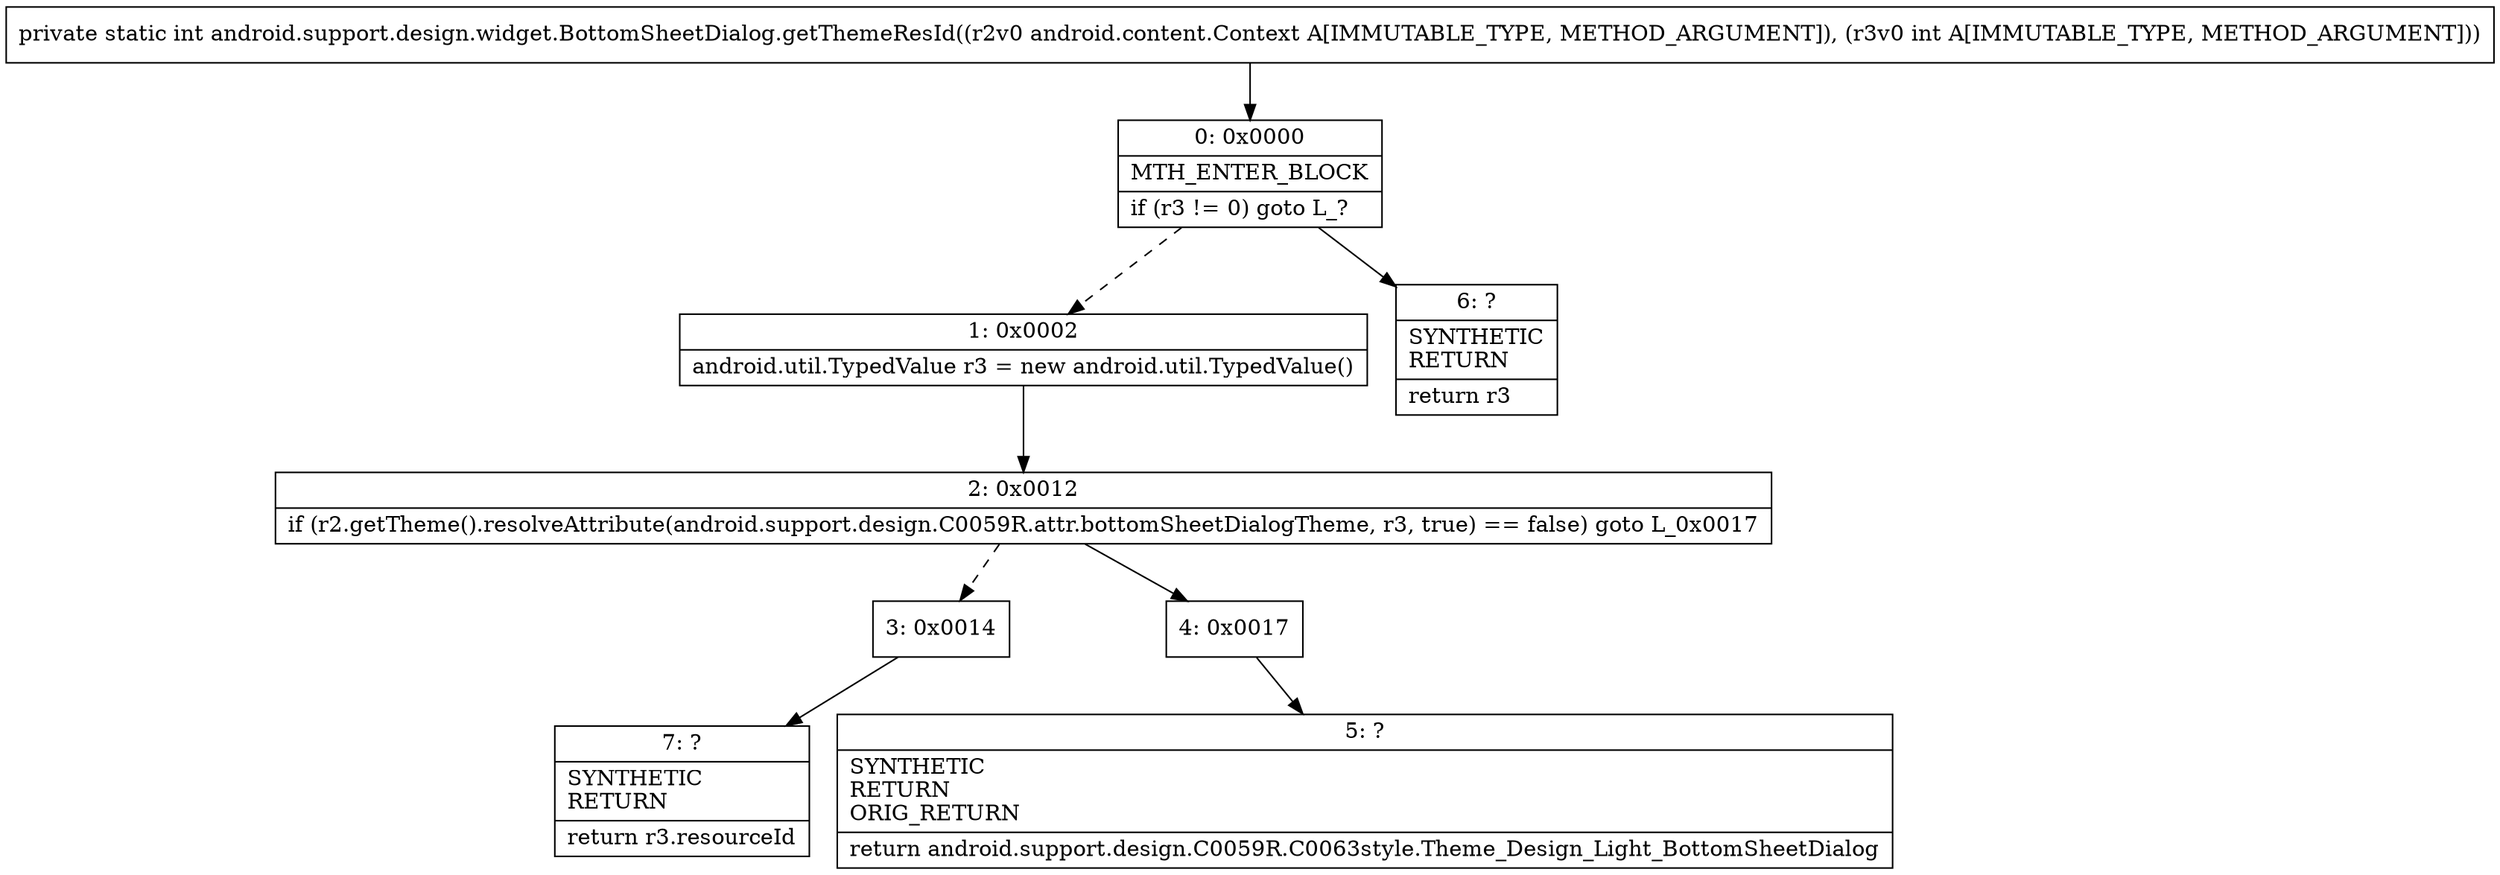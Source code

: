 digraph "CFG forandroid.support.design.widget.BottomSheetDialog.getThemeResId(Landroid\/content\/Context;I)I" {
Node_0 [shape=record,label="{0\:\ 0x0000|MTH_ENTER_BLOCK\l|if (r3 != 0) goto L_?\l}"];
Node_1 [shape=record,label="{1\:\ 0x0002|android.util.TypedValue r3 = new android.util.TypedValue()\l}"];
Node_2 [shape=record,label="{2\:\ 0x0012|if (r2.getTheme().resolveAttribute(android.support.design.C0059R.attr.bottomSheetDialogTheme, r3, true) == false) goto L_0x0017\l}"];
Node_3 [shape=record,label="{3\:\ 0x0014}"];
Node_4 [shape=record,label="{4\:\ 0x0017}"];
Node_5 [shape=record,label="{5\:\ ?|SYNTHETIC\lRETURN\lORIG_RETURN\l|return android.support.design.C0059R.C0063style.Theme_Design_Light_BottomSheetDialog\l}"];
Node_6 [shape=record,label="{6\:\ ?|SYNTHETIC\lRETURN\l|return r3\l}"];
Node_7 [shape=record,label="{7\:\ ?|SYNTHETIC\lRETURN\l|return r3.resourceId\l}"];
MethodNode[shape=record,label="{private static int android.support.design.widget.BottomSheetDialog.getThemeResId((r2v0 android.content.Context A[IMMUTABLE_TYPE, METHOD_ARGUMENT]), (r3v0 int A[IMMUTABLE_TYPE, METHOD_ARGUMENT])) }"];
MethodNode -> Node_0;
Node_0 -> Node_1[style=dashed];
Node_0 -> Node_6;
Node_1 -> Node_2;
Node_2 -> Node_3[style=dashed];
Node_2 -> Node_4;
Node_3 -> Node_7;
Node_4 -> Node_5;
}

